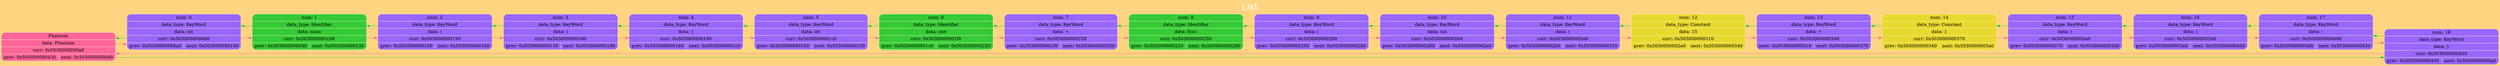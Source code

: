 digraph G
{
charset="latin1";
label="List";
 labelloc="t";
 fontsize=30
 fontname="DejaVu Sans";
 fontcolor="#FFFFFF"

rankdir=LR; splines=ortho; size="200,300"; bgcolor="#ffd480";
{ node_0x5030000000a0 [shape = record; style="rounded, filled", fillcolor="#ff6699", color="#FFE9C7", label=" { Phantom } | {data: Phantom } | { curr: 0x5030000000a0 } | { { prev: 0x503000000430 } | { next: 0x5030000000d0 } }  "] 
}
node_0x5030000000d0 [shape = record; style="rounded, filled", fillcolor="#9966FF", color="#FFE9C7", label=" { num: 0 } | { data_type: KeyWord } | {data: int } | { curr: 0x5030000000d0 } | { { prev: 0x5030000000a0 } | { next: 0x503000000100 } }  "] 
node_0x503000000100 [shape = record; style="rounded, filled", fillcolor="#34cb34", color="#FFE9C7", label=" { num: 1 } | { data_type: Identifier } | {data: main } | { curr: 0x503000000100 } | { { prev: 0x5030000000d0 } | { next: 0x503000000130 } }  "] 
node_0x503000000130 [shape = record; style="rounded, filled", fillcolor="#9966FF", color="#FFE9C7", label=" { num: 2 } | { data_type: KeyWord } | {data: &#x28; } | { curr: 0x503000000130 } | { { prev: 0x503000000100 } | { next: 0x503000000160 } }  "] 
node_0x503000000160 [shape = record; style="rounded, filled", fillcolor="#9966FF", color="#FFE9C7", label=" { num: 3 } | { data_type: KeyWord } | {data: &#x29; } | { curr: 0x503000000160 } | { { prev: 0x503000000130 } | { next: 0x503000000190 } }  "] 
node_0x503000000190 [shape = record; style="rounded, filled", fillcolor="#9966FF", color="#FFE9C7", label=" { num: 4 } | { data_type: KeyWord } | {data: &#x7B; } | { curr: 0x503000000190 } | { { prev: 0x503000000160 } | { next: 0x5030000001c0 } }  "] 
node_0x5030000001c0 [shape = record; style="rounded, filled", fillcolor="#9966FF", color="#FFE9C7", label=" { num: 5 } | { data_type: KeyWord } | {data: int } | { curr: 0x5030000001c0 } | { { prev: 0x503000000190 } | { next: 0x5030000001f0 } }  "] 
node_0x5030000001f0 [shape = record; style="rounded, filled", fillcolor="#34cb34", color="#FFE9C7", label=" { num: 6 } | { data_type: Identifier } | {data: one } | { curr: 0x5030000001f0 } | { { prev: 0x5030000001c0 } | { next: 0x503000000220 } }  "] 
node_0x503000000220 [shape = record; style="rounded, filled", fillcolor="#9966FF", color="#FFE9C7", label=" { num: 7 } | { data_type: KeyWord } | {data: &#x3D; } | { curr: 0x503000000220 } | { { prev: 0x5030000001f0 } | { next: 0x503000000250 } }  "] 
node_0x503000000250 [shape = record; style="rounded, filled", fillcolor="#34cb34", color="#FFE9C7", label=" { num: 8 } | { data_type: Identifier } | {data: func } | { curr: 0x503000000250 } | { { prev: 0x503000000220 } | { next: 0x503000000280 } }  "] 
node_0x503000000280 [shape = record; style="rounded, filled", fillcolor="#9966FF", color="#FFE9C7", label=" { num: 9 } | { data_type: KeyWord } | {data: &#x28; } | { curr: 0x503000000280 } | { { prev: 0x503000000250 } | { next: 0x5030000002b0 } }  "] 
node_0x5030000002b0 [shape = record; style="rounded, filled", fillcolor="#9966FF", color="#FFE9C7", label=" { num: 10 } | { data_type: KeyWord } | {data: sin } | { curr: 0x5030000002b0 } | { { prev: 0x503000000280 } | { next: 0x5030000002e0 } }  "] 
node_0x5030000002e0 [shape = record; style="rounded, filled", fillcolor="#9966FF", color="#FFE9C7", label=" { num: 11 } | { data_type: KeyWord } | {data: &#x28; } | { curr: 0x5030000002e0 } | { { prev: 0x5030000002b0 } | { next: 0x503000000310 } }  "] 
node_0x503000000310 [shape = record; style="rounded, filled", fillcolor="#e8d92e", color="#FFE9C7", label=" { num: 12 } | { data_type: Constant } | {data: 15 } | { curr: 0x503000000310 } | { { prev: 0x5030000002e0 } | { next: 0x503000000340 } }  "] 
node_0x503000000340 [shape = record; style="rounded, filled", fillcolor="#9966FF", color="#FFE9C7", label=" { num: 13 } | { data_type: KeyWord } | {data: &#x2B; } | { curr: 0x503000000340 } | { { prev: 0x503000000310 } | { next: 0x503000000370 } }  "] 
node_0x503000000370 [shape = record; style="rounded, filled", fillcolor="#e8d92e", color="#FFE9C7", label=" { num: 14 } | { data_type: Constant } | {data: 1 } | { curr: 0x503000000370 } | { { prev: 0x503000000340 } | { next: 0x5030000003a0 } }  "] 
node_0x5030000003a0 [shape = record; style="rounded, filled", fillcolor="#9966FF", color="#FFE9C7", label=" { num: 15 } | { data_type: KeyWord } | {data: &#x29; } | { curr: 0x5030000003a0 } | { { prev: 0x503000000370 } | { next: 0x5030000003d0 } }  "] 
node_0x5030000003d0 [shape = record; style="rounded, filled", fillcolor="#9966FF", color="#FFE9C7", label=" { num: 16 } | { data_type: KeyWord } | {data: &#x29; } | { curr: 0x5030000003d0 } | { { prev: 0x5030000003a0 } | { next: 0x503000000400 } }  "] 
node_0x503000000400 [shape = record; style="rounded, filled", fillcolor="#9966FF", color="#FFE9C7", label=" { num: 17 } | { data_type: KeyWord } | {data: &#x3B; } | { curr: 0x503000000400 } | { { prev: 0x5030000003d0 } | { next: 0x503000000430 } }  "] 
node_0x503000000430 [shape = record; style="rounded, filled", fillcolor="#9966FF", color="#FFE9C7", label=" { num: 18 } | { data_type: KeyWord } | {data: &#x7D; } | { curr: 0x503000000430 } | { { prev: 0x503000000400 } | { next: 0x5030000000a0 } }  "] 

node_0x5030000000a0 -> node_0x5030000000d0 [color ="#ff6699"];
node_0x5030000000a0 -> node_0x503000000430 [color ="#34cb34"];
node_0x5030000000d0 -> node_0x503000000100 [color ="#ff6699"];
node_0x5030000000d0 -> node_0x5030000000a0 [color ="#34cb34"];
node_0x503000000100 -> node_0x503000000130 [color ="#ff6699"];
node_0x503000000100 -> node_0x5030000000d0 [color ="#34cb34"];
node_0x503000000130 -> node_0x503000000160 [color ="#ff6699"];
node_0x503000000130 -> node_0x503000000100 [color ="#34cb34"];
node_0x503000000160 -> node_0x503000000190 [color ="#ff6699"];
node_0x503000000160 -> node_0x503000000130 [color ="#34cb34"];
node_0x503000000190 -> node_0x5030000001c0 [color ="#ff6699"];
node_0x503000000190 -> node_0x503000000160 [color ="#34cb34"];
node_0x5030000001c0 -> node_0x5030000001f0 [color ="#ff6699"];
node_0x5030000001c0 -> node_0x503000000190 [color ="#34cb34"];
node_0x5030000001f0 -> node_0x503000000220 [color ="#ff6699"];
node_0x5030000001f0 -> node_0x5030000001c0 [color ="#34cb34"];
node_0x503000000220 -> node_0x503000000250 [color ="#ff6699"];
node_0x503000000220 -> node_0x5030000001f0 [color ="#34cb34"];
node_0x503000000250 -> node_0x503000000280 [color ="#ff6699"];
node_0x503000000250 -> node_0x503000000220 [color ="#34cb34"];
node_0x503000000280 -> node_0x5030000002b0 [color ="#ff6699"];
node_0x503000000280 -> node_0x503000000250 [color ="#34cb34"];
node_0x5030000002b0 -> node_0x5030000002e0 [color ="#ff6699"];
node_0x5030000002b0 -> node_0x503000000280 [color ="#34cb34"];
node_0x5030000002e0 -> node_0x503000000310 [color ="#ff6699"];
node_0x5030000002e0 -> node_0x5030000002b0 [color ="#34cb34"];
node_0x503000000310 -> node_0x503000000340 [color ="#ff6699"];
node_0x503000000310 -> node_0x5030000002e0 [color ="#34cb34"];
node_0x503000000340 -> node_0x503000000370 [color ="#ff6699"];
node_0x503000000340 -> node_0x503000000310 [color ="#34cb34"];
node_0x503000000370 -> node_0x5030000003a0 [color ="#ff6699"];
node_0x503000000370 -> node_0x503000000340 [color ="#34cb34"];
node_0x5030000003a0 -> node_0x5030000003d0 [color ="#ff6699"];
node_0x5030000003a0 -> node_0x503000000370 [color ="#34cb34"];
node_0x5030000003d0 -> node_0x503000000400 [color ="#ff6699"];
node_0x5030000003d0 -> node_0x5030000003a0 [color ="#34cb34"];
node_0x503000000400 -> node_0x503000000430 [color ="#ff6699"];
node_0x503000000400 -> node_0x5030000003d0 [color ="#34cb34"];
node_0x503000000430 -> node_0x5030000000a0 [color ="#ff6699"];
node_0x503000000430 -> node_0x503000000400 [color ="#34cb34"];

}
